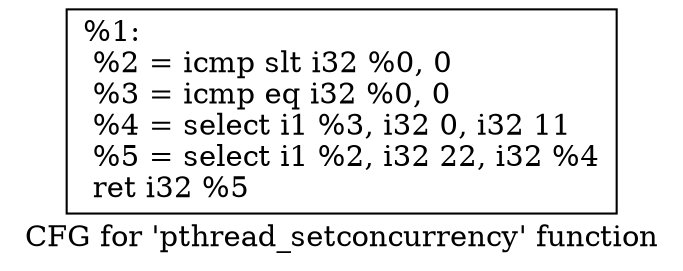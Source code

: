 digraph "CFG for 'pthread_setconcurrency' function" {
	label="CFG for 'pthread_setconcurrency' function";

	Node0x1cd74e0 [shape=record,label="{%1:\l  %2 = icmp slt i32 %0, 0\l  %3 = icmp eq i32 %0, 0\l  %4 = select i1 %3, i32 0, i32 11\l  %5 = select i1 %2, i32 22, i32 %4\l  ret i32 %5\l}"];
}
